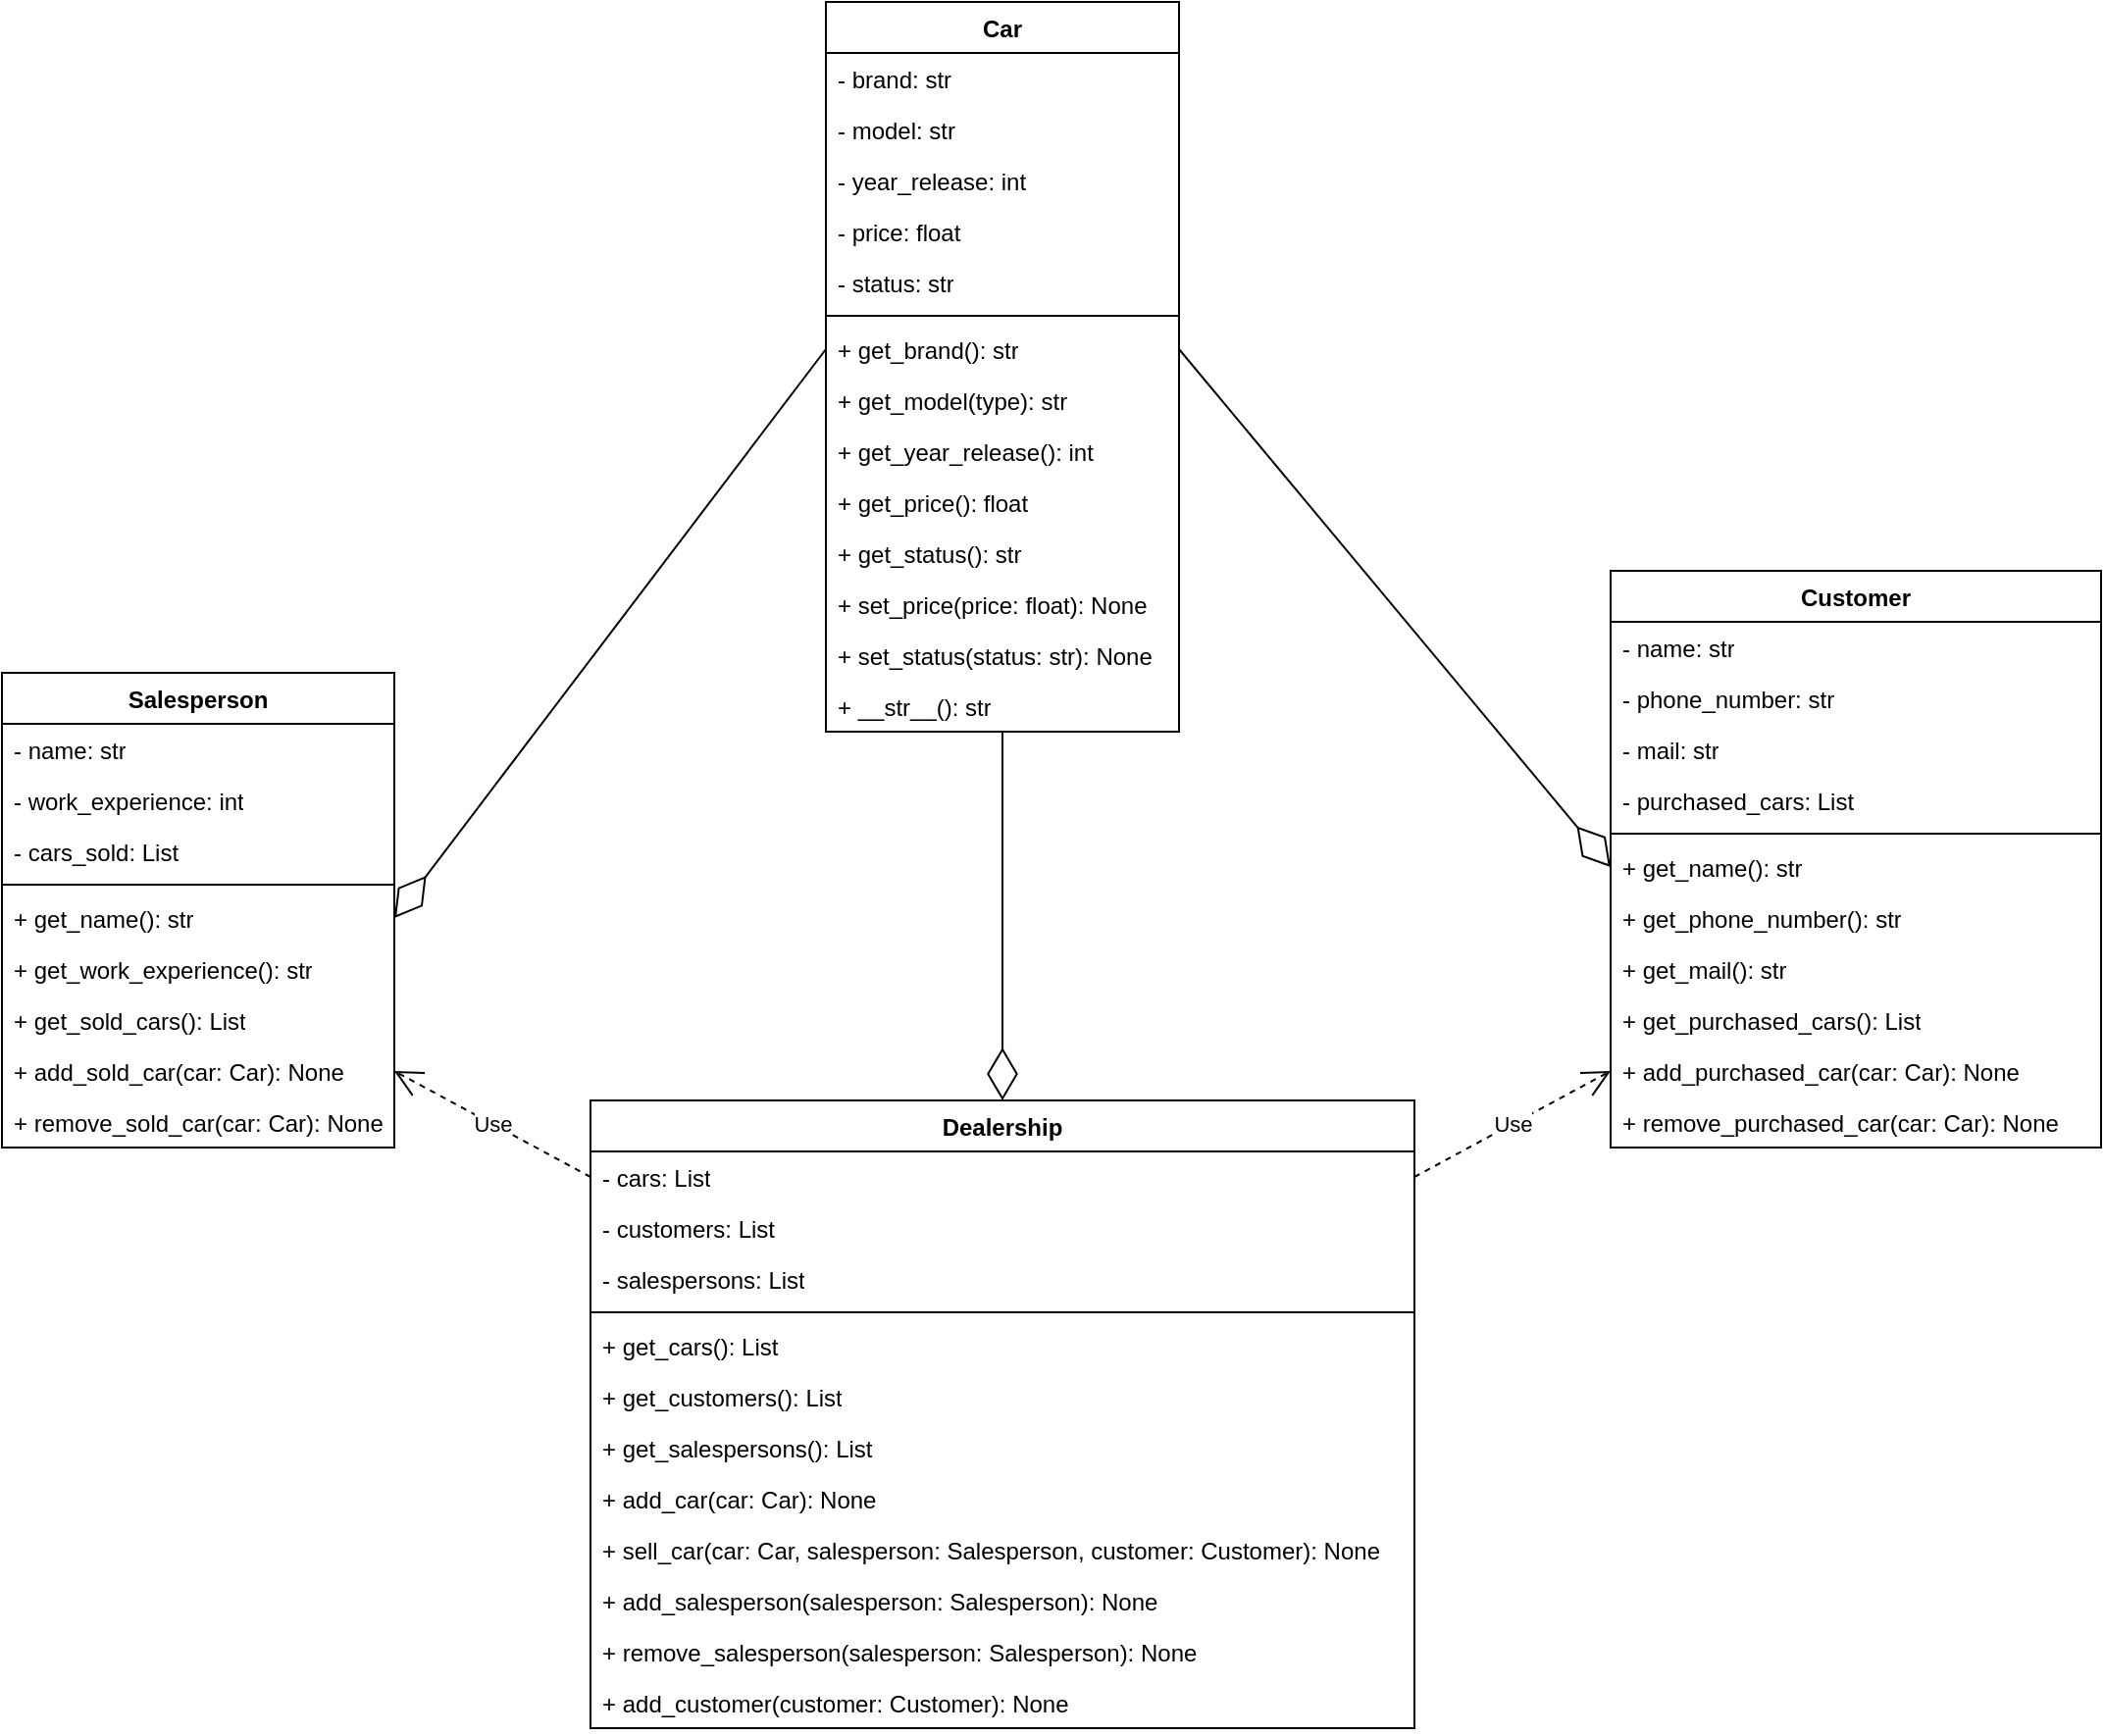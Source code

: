 <mxfile version="22.1.22" type="embed">
  <diagram id="C5RBs43oDa-KdzZeNtuy" name="Page-1">
    <mxGraphModel dx="664" dy="557" grid="1" gridSize="10" guides="1" tooltips="1" connect="1" arrows="1" fold="1" page="1" pageScale="1" pageWidth="827" pageHeight="1169" math="0" shadow="0">
      <root>
        <mxCell id="WIyWlLk6GJQsqaUBKTNV-0" />
        <mxCell id="WIyWlLk6GJQsqaUBKTNV-1" parent="WIyWlLk6GJQsqaUBKTNV-0" />
        <mxCell id="G-cImqvUI_Jfm8yB0Jbo-0" value="Car" style="swimlane;fontStyle=1;align=center;verticalAlign=top;childLayout=stackLayout;horizontal=1;startSize=26;horizontalStack=0;resizeParent=1;resizeParentMax=0;resizeLast=0;collapsible=1;marginBottom=0;whiteSpace=wrap;html=1;" parent="WIyWlLk6GJQsqaUBKTNV-1" vertex="1">
          <mxGeometry x="540" y="140" width="180" height="372" as="geometry" />
        </mxCell>
        <mxCell id="G-cImqvUI_Jfm8yB0Jbo-16" value="- brand: str" style="text;strokeColor=none;fillColor=none;align=left;verticalAlign=top;spacingLeft=4;spacingRight=4;overflow=hidden;rotatable=0;points=[[0,0.5],[1,0.5]];portConstraint=eastwest;whiteSpace=wrap;html=1;" parent="G-cImqvUI_Jfm8yB0Jbo-0" vertex="1">
          <mxGeometry y="26" width="180" height="26" as="geometry" />
        </mxCell>
        <mxCell id="G-cImqvUI_Jfm8yB0Jbo-18" value="- model: str" style="text;strokeColor=none;fillColor=none;align=left;verticalAlign=top;spacingLeft=4;spacingRight=4;overflow=hidden;rotatable=0;points=[[0,0.5],[1,0.5]];portConstraint=eastwest;whiteSpace=wrap;html=1;" parent="G-cImqvUI_Jfm8yB0Jbo-0" vertex="1">
          <mxGeometry y="52" width="180" height="26" as="geometry" />
        </mxCell>
        <mxCell id="G-cImqvUI_Jfm8yB0Jbo-17" value="- year_release: int" style="text;strokeColor=none;fillColor=none;align=left;verticalAlign=top;spacingLeft=4;spacingRight=4;overflow=hidden;rotatable=0;points=[[0,0.5],[1,0.5]];portConstraint=eastwest;whiteSpace=wrap;html=1;" parent="G-cImqvUI_Jfm8yB0Jbo-0" vertex="1">
          <mxGeometry y="78" width="180" height="26" as="geometry" />
        </mxCell>
        <mxCell id="G-cImqvUI_Jfm8yB0Jbo-19" value="- price: float" style="text;strokeColor=none;fillColor=none;align=left;verticalAlign=top;spacingLeft=4;spacingRight=4;overflow=hidden;rotatable=0;points=[[0,0.5],[1,0.5]];portConstraint=eastwest;whiteSpace=wrap;html=1;" parent="G-cImqvUI_Jfm8yB0Jbo-0" vertex="1">
          <mxGeometry y="104" width="180" height="26" as="geometry" />
        </mxCell>
        <mxCell id="G-cImqvUI_Jfm8yB0Jbo-1" value="- status: str" style="text;strokeColor=none;fillColor=none;align=left;verticalAlign=top;spacingLeft=4;spacingRight=4;overflow=hidden;rotatable=0;points=[[0,0.5],[1,0.5]];portConstraint=eastwest;whiteSpace=wrap;html=1;" parent="G-cImqvUI_Jfm8yB0Jbo-0" vertex="1">
          <mxGeometry y="130" width="180" height="26" as="geometry" />
        </mxCell>
        <mxCell id="G-cImqvUI_Jfm8yB0Jbo-2" value="" style="line;strokeWidth=1;fillColor=none;align=left;verticalAlign=middle;spacingTop=-1;spacingLeft=3;spacingRight=3;rotatable=0;labelPosition=right;points=[];portConstraint=eastwest;strokeColor=inherit;" parent="G-cImqvUI_Jfm8yB0Jbo-0" vertex="1">
          <mxGeometry y="156" width="180" height="8" as="geometry" />
        </mxCell>
        <mxCell id="G-cImqvUI_Jfm8yB0Jbo-3" value="+ get_brand(): str" style="text;strokeColor=none;fillColor=none;align=left;verticalAlign=top;spacingLeft=4;spacingRight=4;overflow=hidden;rotatable=0;points=[[0,0.5],[1,0.5]];portConstraint=eastwest;whiteSpace=wrap;html=1;" parent="G-cImqvUI_Jfm8yB0Jbo-0" vertex="1">
          <mxGeometry y="164" width="180" height="26" as="geometry" />
        </mxCell>
        <mxCell id="G-cImqvUI_Jfm8yB0Jbo-20" value="+ get_model(type):&amp;nbsp;&lt;span style=&quot;background-color: initial;&quot;&gt;str&lt;/span&gt;&lt;span style=&quot;background-color: initial; white-space: pre;&quot;&gt;&#x9;&lt;/span&gt;&lt;span style=&quot;background-color: initial; white-space: pre;&quot;&gt;&#x9;&lt;/span&gt;" style="text;strokeColor=none;fillColor=none;align=left;verticalAlign=top;spacingLeft=4;spacingRight=4;overflow=hidden;rotatable=0;points=[[0,0.5],[1,0.5]];portConstraint=eastwest;whiteSpace=wrap;html=1;" parent="G-cImqvUI_Jfm8yB0Jbo-0" vertex="1">
          <mxGeometry y="190" width="180" height="26" as="geometry" />
        </mxCell>
        <mxCell id="G-cImqvUI_Jfm8yB0Jbo-21" value="+ get_year_release(): int&lt;span style=&quot;white-space: pre;&quot;&gt;&#x9;&lt;span style=&quot;white-space: pre;&quot;&gt;&#x9;&lt;/span&gt;&lt;/span&gt;" style="text;strokeColor=none;fillColor=none;align=left;verticalAlign=top;spacingLeft=4;spacingRight=4;overflow=hidden;rotatable=0;points=[[0,0.5],[1,0.5]];portConstraint=eastwest;whiteSpace=wrap;html=1;" parent="G-cImqvUI_Jfm8yB0Jbo-0" vertex="1">
          <mxGeometry y="216" width="180" height="26" as="geometry" />
        </mxCell>
        <mxCell id="G-cImqvUI_Jfm8yB0Jbo-22" value="+ get_price(): float" style="text;strokeColor=none;fillColor=none;align=left;verticalAlign=top;spacingLeft=4;spacingRight=4;overflow=hidden;rotatable=0;points=[[0,0.5],[1,0.5]];portConstraint=eastwest;whiteSpace=wrap;html=1;" parent="G-cImqvUI_Jfm8yB0Jbo-0" vertex="1">
          <mxGeometry y="242" width="180" height="26" as="geometry" />
        </mxCell>
        <mxCell id="G-cImqvUI_Jfm8yB0Jbo-23" value="+ get_status(): str" style="text;strokeColor=none;fillColor=none;align=left;verticalAlign=top;spacingLeft=4;spacingRight=4;overflow=hidden;rotatable=0;points=[[0,0.5],[1,0.5]];portConstraint=eastwest;whiteSpace=wrap;html=1;" parent="G-cImqvUI_Jfm8yB0Jbo-0" vertex="1">
          <mxGeometry y="268" width="180" height="26" as="geometry" />
        </mxCell>
        <mxCell id="G-cImqvUI_Jfm8yB0Jbo-24" value="+ set_price(price: float): None" style="text;strokeColor=none;fillColor=none;align=left;verticalAlign=top;spacingLeft=4;spacingRight=4;overflow=hidden;rotatable=0;points=[[0,0.5],[1,0.5]];portConstraint=eastwest;whiteSpace=wrap;html=1;" parent="G-cImqvUI_Jfm8yB0Jbo-0" vertex="1">
          <mxGeometry y="294" width="180" height="26" as="geometry" />
        </mxCell>
        <mxCell id="G-cImqvUI_Jfm8yB0Jbo-25" value="+ set_status(status: str): None" style="text;strokeColor=none;fillColor=none;align=left;verticalAlign=top;spacingLeft=4;spacingRight=4;overflow=hidden;rotatable=0;points=[[0,0.5],[1,0.5]];portConstraint=eastwest;whiteSpace=wrap;html=1;" parent="G-cImqvUI_Jfm8yB0Jbo-0" vertex="1">
          <mxGeometry y="320" width="180" height="26" as="geometry" />
        </mxCell>
        <mxCell id="G-cImqvUI_Jfm8yB0Jbo-58" value="+ __str__(): str" style="text;strokeColor=none;fillColor=none;align=left;verticalAlign=top;spacingLeft=4;spacingRight=4;overflow=hidden;rotatable=0;points=[[0,0.5],[1,0.5]];portConstraint=eastwest;whiteSpace=wrap;html=1;" parent="G-cImqvUI_Jfm8yB0Jbo-0" vertex="1">
          <mxGeometry y="346" width="180" height="26" as="geometry" />
        </mxCell>
        <mxCell id="G-cImqvUI_Jfm8yB0Jbo-4" value="Salesperson" style="swimlane;fontStyle=1;align=center;verticalAlign=top;childLayout=stackLayout;horizontal=1;startSize=26;horizontalStack=0;resizeParent=1;resizeParentMax=0;resizeLast=0;collapsible=1;marginBottom=0;whiteSpace=wrap;html=1;" parent="WIyWlLk6GJQsqaUBKTNV-1" vertex="1">
          <mxGeometry x="120" y="482" width="200" height="242" as="geometry" />
        </mxCell>
        <mxCell id="G-cImqvUI_Jfm8yB0Jbo-5" value="- name: str" style="text;strokeColor=none;fillColor=none;align=left;verticalAlign=top;spacingLeft=4;spacingRight=4;overflow=hidden;rotatable=0;points=[[0,0.5],[1,0.5]];portConstraint=eastwest;whiteSpace=wrap;html=1;" parent="G-cImqvUI_Jfm8yB0Jbo-4" vertex="1">
          <mxGeometry y="26" width="200" height="26" as="geometry" />
        </mxCell>
        <mxCell id="G-cImqvUI_Jfm8yB0Jbo-27" value="- work_experience: int" style="text;strokeColor=none;fillColor=none;align=left;verticalAlign=top;spacingLeft=4;spacingRight=4;overflow=hidden;rotatable=0;points=[[0,0.5],[1,0.5]];portConstraint=eastwest;whiteSpace=wrap;html=1;" parent="G-cImqvUI_Jfm8yB0Jbo-4" vertex="1">
          <mxGeometry y="52" width="200" height="26" as="geometry" />
        </mxCell>
        <mxCell id="G-cImqvUI_Jfm8yB0Jbo-26" value="- cars_sold: List" style="text;strokeColor=none;fillColor=none;align=left;verticalAlign=top;spacingLeft=4;spacingRight=4;overflow=hidden;rotatable=0;points=[[0,0.5],[1,0.5]];portConstraint=eastwest;whiteSpace=wrap;html=1;" parent="G-cImqvUI_Jfm8yB0Jbo-4" vertex="1">
          <mxGeometry y="78" width="200" height="26" as="geometry" />
        </mxCell>
        <mxCell id="G-cImqvUI_Jfm8yB0Jbo-6" value="" style="line;strokeWidth=1;fillColor=none;align=left;verticalAlign=middle;spacingTop=-1;spacingLeft=3;spacingRight=3;rotatable=0;labelPosition=right;points=[];portConstraint=eastwest;strokeColor=inherit;" parent="G-cImqvUI_Jfm8yB0Jbo-4" vertex="1">
          <mxGeometry y="104" width="200" height="8" as="geometry" />
        </mxCell>
        <mxCell id="G-cImqvUI_Jfm8yB0Jbo-7" value="+ get_name(): str" style="text;strokeColor=none;fillColor=none;align=left;verticalAlign=top;spacingLeft=4;spacingRight=4;overflow=hidden;rotatable=0;points=[[0,0.5],[1,0.5]];portConstraint=eastwest;whiteSpace=wrap;html=1;" parent="G-cImqvUI_Jfm8yB0Jbo-4" vertex="1">
          <mxGeometry y="112" width="200" height="26" as="geometry" />
        </mxCell>
        <mxCell id="G-cImqvUI_Jfm8yB0Jbo-28" value="+ get_work_experience(): str" style="text;strokeColor=none;fillColor=none;align=left;verticalAlign=top;spacingLeft=4;spacingRight=4;overflow=hidden;rotatable=0;points=[[0,0.5],[1,0.5]];portConstraint=eastwest;whiteSpace=wrap;html=1;" parent="G-cImqvUI_Jfm8yB0Jbo-4" vertex="1">
          <mxGeometry y="138" width="200" height="26" as="geometry" />
        </mxCell>
        <mxCell id="G-cImqvUI_Jfm8yB0Jbo-29" value="+ get_sold_cars(): List" style="text;strokeColor=none;fillColor=none;align=left;verticalAlign=top;spacingLeft=4;spacingRight=4;overflow=hidden;rotatable=0;points=[[0,0.5],[1,0.5]];portConstraint=eastwest;whiteSpace=wrap;html=1;" parent="G-cImqvUI_Jfm8yB0Jbo-4" vertex="1">
          <mxGeometry y="164" width="200" height="26" as="geometry" />
        </mxCell>
        <mxCell id="G-cImqvUI_Jfm8yB0Jbo-30" value="+ add_sold_car(car: Car): None" style="text;strokeColor=none;fillColor=none;align=left;verticalAlign=top;spacingLeft=4;spacingRight=4;overflow=hidden;rotatable=0;points=[[0,0.5],[1,0.5]];portConstraint=eastwest;whiteSpace=wrap;html=1;" parent="G-cImqvUI_Jfm8yB0Jbo-4" vertex="1">
          <mxGeometry y="190" width="200" height="26" as="geometry" />
        </mxCell>
        <mxCell id="G-cImqvUI_Jfm8yB0Jbo-31" value="+ remove_sold_car(car: Car): None" style="text;strokeColor=none;fillColor=none;align=left;verticalAlign=top;spacingLeft=4;spacingRight=4;overflow=hidden;rotatable=0;points=[[0,0.5],[1,0.5]];portConstraint=eastwest;whiteSpace=wrap;html=1;" parent="G-cImqvUI_Jfm8yB0Jbo-4" vertex="1">
          <mxGeometry y="216" width="200" height="26" as="geometry" />
        </mxCell>
        <mxCell id="G-cImqvUI_Jfm8yB0Jbo-8" value="Dealership" style="swimlane;fontStyle=1;align=center;verticalAlign=top;childLayout=stackLayout;horizontal=1;startSize=26;horizontalStack=0;resizeParent=1;resizeParentMax=0;resizeLast=0;collapsible=1;marginBottom=0;whiteSpace=wrap;html=1;" parent="WIyWlLk6GJQsqaUBKTNV-1" vertex="1">
          <mxGeometry x="420" y="700" width="420" height="320" as="geometry">
            <mxRectangle x="460" y="700" width="100" height="30" as="alternateBounds" />
          </mxGeometry>
        </mxCell>
        <mxCell id="G-cImqvUI_Jfm8yB0Jbo-9" value="- cars: List" style="text;strokeColor=none;fillColor=none;align=left;verticalAlign=top;spacingLeft=4;spacingRight=4;overflow=hidden;rotatable=0;points=[[0,0.5],[1,0.5]];portConstraint=eastwest;whiteSpace=wrap;html=1;" parent="G-cImqvUI_Jfm8yB0Jbo-8" vertex="1">
          <mxGeometry y="26" width="420" height="26" as="geometry" />
        </mxCell>
        <mxCell id="G-cImqvUI_Jfm8yB0Jbo-40" value="- customers: List" style="text;strokeColor=none;fillColor=none;align=left;verticalAlign=top;spacingLeft=4;spacingRight=4;overflow=hidden;rotatable=0;points=[[0,0.5],[1,0.5]];portConstraint=eastwest;whiteSpace=wrap;html=1;" parent="G-cImqvUI_Jfm8yB0Jbo-8" vertex="1">
          <mxGeometry y="52" width="420" height="26" as="geometry" />
        </mxCell>
        <mxCell id="G-cImqvUI_Jfm8yB0Jbo-41" value="- salespersons: List" style="text;strokeColor=none;fillColor=none;align=left;verticalAlign=top;spacingLeft=4;spacingRight=4;overflow=hidden;rotatable=0;points=[[0,0.5],[1,0.5]];portConstraint=eastwest;whiteSpace=wrap;html=1;" parent="G-cImqvUI_Jfm8yB0Jbo-8" vertex="1">
          <mxGeometry y="78" width="420" height="26" as="geometry" />
        </mxCell>
        <mxCell id="G-cImqvUI_Jfm8yB0Jbo-10" value="" style="line;strokeWidth=1;fillColor=none;align=left;verticalAlign=middle;spacingTop=-1;spacingLeft=3;spacingRight=3;rotatable=0;labelPosition=right;points=[];portConstraint=eastwest;strokeColor=inherit;" parent="G-cImqvUI_Jfm8yB0Jbo-8" vertex="1">
          <mxGeometry y="104" width="420" height="8" as="geometry" />
        </mxCell>
        <mxCell id="G-cImqvUI_Jfm8yB0Jbo-11" value="+ get_cars(): List" style="text;strokeColor=none;fillColor=none;align=left;verticalAlign=top;spacingLeft=4;spacingRight=4;overflow=hidden;rotatable=0;points=[[0,0.5],[1,0.5]];portConstraint=eastwest;whiteSpace=wrap;html=1;" parent="G-cImqvUI_Jfm8yB0Jbo-8" vertex="1">
          <mxGeometry y="112" width="420" height="26" as="geometry" />
        </mxCell>
        <mxCell id="G-cImqvUI_Jfm8yB0Jbo-42" value="+ get_customers(): List" style="text;strokeColor=none;fillColor=none;align=left;verticalAlign=top;spacingLeft=4;spacingRight=4;overflow=hidden;rotatable=0;points=[[0,0.5],[1,0.5]];portConstraint=eastwest;whiteSpace=wrap;html=1;" parent="G-cImqvUI_Jfm8yB0Jbo-8" vertex="1">
          <mxGeometry y="138" width="420" height="26" as="geometry" />
        </mxCell>
        <mxCell id="G-cImqvUI_Jfm8yB0Jbo-43" value="+ get_salespersons(): List" style="text;strokeColor=none;fillColor=none;align=left;verticalAlign=top;spacingLeft=4;spacingRight=4;overflow=hidden;rotatable=0;points=[[0,0.5],[1,0.5]];portConstraint=eastwest;whiteSpace=wrap;html=1;" parent="G-cImqvUI_Jfm8yB0Jbo-8" vertex="1">
          <mxGeometry y="164" width="420" height="26" as="geometry" />
        </mxCell>
        <mxCell id="G-cImqvUI_Jfm8yB0Jbo-44" value="+ add_car(car: Car): None" style="text;strokeColor=none;fillColor=none;align=left;verticalAlign=top;spacingLeft=4;spacingRight=4;overflow=hidden;rotatable=0;points=[[0,0.5],[1,0.5]];portConstraint=eastwest;whiteSpace=wrap;html=1;" parent="G-cImqvUI_Jfm8yB0Jbo-8" vertex="1">
          <mxGeometry y="190" width="420" height="26" as="geometry" />
        </mxCell>
        <mxCell id="G-cImqvUI_Jfm8yB0Jbo-48" value="+ sell_car(car: Car, salesperson: Salesperson, customer: Customer): None" style="text;strokeColor=none;fillColor=none;align=left;verticalAlign=top;spacingLeft=4;spacingRight=4;overflow=hidden;rotatable=0;points=[[0,0.5],[1,0.5]];portConstraint=eastwest;whiteSpace=wrap;html=1;" parent="G-cImqvUI_Jfm8yB0Jbo-8" vertex="1">
          <mxGeometry y="216" width="420" height="26" as="geometry" />
        </mxCell>
        <mxCell id="G-cImqvUI_Jfm8yB0Jbo-45" value="+ add_salesperson(salesperson: Salesperson): None" style="text;strokeColor=none;fillColor=none;align=left;verticalAlign=top;spacingLeft=4;spacingRight=4;overflow=hidden;rotatable=0;points=[[0,0.5],[1,0.5]];portConstraint=eastwest;whiteSpace=wrap;html=1;" parent="G-cImqvUI_Jfm8yB0Jbo-8" vertex="1">
          <mxGeometry y="242" width="420" height="26" as="geometry" />
        </mxCell>
        <mxCell id="G-cImqvUI_Jfm8yB0Jbo-47" value="+ remove_salesperson(salesperson: Salesperson): None" style="text;strokeColor=none;fillColor=none;align=left;verticalAlign=top;spacingLeft=4;spacingRight=4;overflow=hidden;rotatable=0;points=[[0,0.5],[1,0.5]];portConstraint=eastwest;whiteSpace=wrap;html=1;" parent="G-cImqvUI_Jfm8yB0Jbo-8" vertex="1">
          <mxGeometry y="268" width="420" height="26" as="geometry" />
        </mxCell>
        <mxCell id="G-cImqvUI_Jfm8yB0Jbo-46" value="+ add_customer(customer: Customer): None" style="text;strokeColor=none;fillColor=none;align=left;verticalAlign=top;spacingLeft=4;spacingRight=4;overflow=hidden;rotatable=0;points=[[0,0.5],[1,0.5]];portConstraint=eastwest;whiteSpace=wrap;html=1;" parent="G-cImqvUI_Jfm8yB0Jbo-8" vertex="1">
          <mxGeometry y="294" width="420" height="26" as="geometry" />
        </mxCell>
        <mxCell id="G-cImqvUI_Jfm8yB0Jbo-12" value="Customer" style="swimlane;fontStyle=1;align=center;verticalAlign=top;childLayout=stackLayout;horizontal=1;startSize=26;horizontalStack=0;resizeParent=1;resizeParentMax=0;resizeLast=0;collapsible=1;marginBottom=0;whiteSpace=wrap;html=1;" parent="WIyWlLk6GJQsqaUBKTNV-1" vertex="1">
          <mxGeometry x="940" y="430" width="250" height="294" as="geometry" />
        </mxCell>
        <mxCell id="G-cImqvUI_Jfm8yB0Jbo-13" value="- name: str" style="text;strokeColor=none;fillColor=none;align=left;verticalAlign=top;spacingLeft=4;spacingRight=4;overflow=hidden;rotatable=0;points=[[0,0.5],[1,0.5]];portConstraint=eastwest;whiteSpace=wrap;html=1;" parent="G-cImqvUI_Jfm8yB0Jbo-12" vertex="1">
          <mxGeometry y="26" width="250" height="26" as="geometry" />
        </mxCell>
        <mxCell id="G-cImqvUI_Jfm8yB0Jbo-32" value="- phone_number: str" style="text;strokeColor=none;fillColor=none;align=left;verticalAlign=top;spacingLeft=4;spacingRight=4;overflow=hidden;rotatable=0;points=[[0,0.5],[1,0.5]];portConstraint=eastwest;whiteSpace=wrap;html=1;" parent="G-cImqvUI_Jfm8yB0Jbo-12" vertex="1">
          <mxGeometry y="52" width="250" height="26" as="geometry" />
        </mxCell>
        <mxCell id="G-cImqvUI_Jfm8yB0Jbo-33" value="- mail: str" style="text;strokeColor=none;fillColor=none;align=left;verticalAlign=top;spacingLeft=4;spacingRight=4;overflow=hidden;rotatable=0;points=[[0,0.5],[1,0.5]];portConstraint=eastwest;whiteSpace=wrap;html=1;" parent="G-cImqvUI_Jfm8yB0Jbo-12" vertex="1">
          <mxGeometry y="78" width="250" height="26" as="geometry" />
        </mxCell>
        <mxCell id="G-cImqvUI_Jfm8yB0Jbo-34" value="- purchased_cars: List" style="text;strokeColor=none;fillColor=none;align=left;verticalAlign=top;spacingLeft=4;spacingRight=4;overflow=hidden;rotatable=0;points=[[0,0.5],[1,0.5]];portConstraint=eastwest;whiteSpace=wrap;html=1;" parent="G-cImqvUI_Jfm8yB0Jbo-12" vertex="1">
          <mxGeometry y="104" width="250" height="26" as="geometry" />
        </mxCell>
        <mxCell id="G-cImqvUI_Jfm8yB0Jbo-14" value="" style="line;strokeWidth=1;fillColor=none;align=left;verticalAlign=middle;spacingTop=-1;spacingLeft=3;spacingRight=3;rotatable=0;labelPosition=right;points=[];portConstraint=eastwest;strokeColor=inherit;" parent="G-cImqvUI_Jfm8yB0Jbo-12" vertex="1">
          <mxGeometry y="130" width="250" height="8" as="geometry" />
        </mxCell>
        <mxCell id="G-cImqvUI_Jfm8yB0Jbo-15" value="+ get_name(): str" style="text;strokeColor=none;fillColor=none;align=left;verticalAlign=top;spacingLeft=4;spacingRight=4;overflow=hidden;rotatable=0;points=[[0,0.5],[1,0.5]];portConstraint=eastwest;whiteSpace=wrap;html=1;" parent="G-cImqvUI_Jfm8yB0Jbo-12" vertex="1">
          <mxGeometry y="138" width="250" height="26" as="geometry" />
        </mxCell>
        <mxCell id="G-cImqvUI_Jfm8yB0Jbo-35" value="+ get_phone_number(): str" style="text;strokeColor=none;fillColor=none;align=left;verticalAlign=top;spacingLeft=4;spacingRight=4;overflow=hidden;rotatable=0;points=[[0,0.5],[1,0.5]];portConstraint=eastwest;whiteSpace=wrap;html=1;" parent="G-cImqvUI_Jfm8yB0Jbo-12" vertex="1">
          <mxGeometry y="164" width="250" height="26" as="geometry" />
        </mxCell>
        <mxCell id="G-cImqvUI_Jfm8yB0Jbo-36" value="+ get_mail(): str" style="text;strokeColor=none;fillColor=none;align=left;verticalAlign=top;spacingLeft=4;spacingRight=4;overflow=hidden;rotatable=0;points=[[0,0.5],[1,0.5]];portConstraint=eastwest;whiteSpace=wrap;html=1;" parent="G-cImqvUI_Jfm8yB0Jbo-12" vertex="1">
          <mxGeometry y="190" width="250" height="26" as="geometry" />
        </mxCell>
        <mxCell id="G-cImqvUI_Jfm8yB0Jbo-37" value="+ get_purchased_cars(): List" style="text;strokeColor=none;fillColor=none;align=left;verticalAlign=top;spacingLeft=4;spacingRight=4;overflow=hidden;rotatable=0;points=[[0,0.5],[1,0.5]];portConstraint=eastwest;whiteSpace=wrap;html=1;" parent="G-cImqvUI_Jfm8yB0Jbo-12" vertex="1">
          <mxGeometry y="216" width="250" height="26" as="geometry" />
        </mxCell>
        <mxCell id="G-cImqvUI_Jfm8yB0Jbo-38" value="+ add_purchased_car(car: Car): None" style="text;strokeColor=none;fillColor=none;align=left;verticalAlign=top;spacingLeft=4;spacingRight=4;overflow=hidden;rotatable=0;points=[[0,0.5],[1,0.5]];portConstraint=eastwest;whiteSpace=wrap;html=1;" parent="G-cImqvUI_Jfm8yB0Jbo-12" vertex="1">
          <mxGeometry y="242" width="250" height="26" as="geometry" />
        </mxCell>
        <mxCell id="G-cImqvUI_Jfm8yB0Jbo-39" value="+ remove_purchased_car(car: Car): None" style="text;strokeColor=none;fillColor=none;align=left;verticalAlign=top;spacingLeft=4;spacingRight=4;overflow=hidden;rotatable=0;points=[[0,0.5],[1,0.5]];portConstraint=eastwest;whiteSpace=wrap;html=1;" parent="G-cImqvUI_Jfm8yB0Jbo-12" vertex="1">
          <mxGeometry y="268" width="250" height="26" as="geometry" />
        </mxCell>
        <mxCell id="G-cImqvUI_Jfm8yB0Jbo-50" value="" style="endArrow=diamondThin;endFill=0;endSize=24;html=1;rounded=0;entryX=1;entryY=0.5;entryDx=0;entryDy=0;exitX=0;exitY=0.5;exitDx=0;exitDy=0;" parent="WIyWlLk6GJQsqaUBKTNV-1" source="G-cImqvUI_Jfm8yB0Jbo-3" target="G-cImqvUI_Jfm8yB0Jbo-7" edge="1">
          <mxGeometry width="160" relative="1" as="geometry">
            <mxPoint x="340" y="340" as="sourcePoint" />
            <mxPoint x="500" y="340" as="targetPoint" />
          </mxGeometry>
        </mxCell>
        <mxCell id="G-cImqvUI_Jfm8yB0Jbo-51" value="" style="endArrow=diamondThin;endFill=0;endSize=24;html=1;rounded=0;exitX=1;exitY=0.5;exitDx=0;exitDy=0;entryX=0;entryY=0.5;entryDx=0;entryDy=0;" parent="WIyWlLk6GJQsqaUBKTNV-1" source="G-cImqvUI_Jfm8yB0Jbo-3" target="G-cImqvUI_Jfm8yB0Jbo-15" edge="1">
          <mxGeometry width="160" relative="1" as="geometry">
            <mxPoint x="750" y="520" as="sourcePoint" />
            <mxPoint x="910" y="520" as="targetPoint" />
          </mxGeometry>
        </mxCell>
        <mxCell id="V7U8acgpuYUI3i6r_gWB-0" value="Use" style="endArrow=open;endSize=12;dashed=1;html=1;rounded=0;entryX=1;entryY=0.5;entryDx=0;entryDy=0;exitX=0;exitY=0.5;exitDx=0;exitDy=0;" parent="WIyWlLk6GJQsqaUBKTNV-1" source="G-cImqvUI_Jfm8yB0Jbo-9" target="G-cImqvUI_Jfm8yB0Jbo-30" edge="1">
          <mxGeometry width="160" relative="1" as="geometry">
            <mxPoint x="220" y="830" as="sourcePoint" />
            <mxPoint x="380" y="830" as="targetPoint" />
          </mxGeometry>
        </mxCell>
        <mxCell id="V7U8acgpuYUI3i6r_gWB-2" value="Use" style="endArrow=open;endSize=12;dashed=1;html=1;rounded=0;exitX=1;exitY=0.5;exitDx=0;exitDy=0;entryX=0;entryY=0.5;entryDx=0;entryDy=0;" parent="WIyWlLk6GJQsqaUBKTNV-1" source="G-cImqvUI_Jfm8yB0Jbo-9" target="G-cImqvUI_Jfm8yB0Jbo-38" edge="1">
          <mxGeometry width="160" relative="1" as="geometry">
            <mxPoint x="810" y="640" as="sourcePoint" />
            <mxPoint x="970" y="640" as="targetPoint" />
          </mxGeometry>
        </mxCell>
        <mxCell id="EoiIWnebdPyCu49nb1Gj-0" value="" style="endArrow=diamondThin;endFill=0;endSize=24;html=1;rounded=0;entryX=0.5;entryY=0;entryDx=0;entryDy=0;" parent="WIyWlLk6GJQsqaUBKTNV-1" source="G-cImqvUI_Jfm8yB0Jbo-58" target="G-cImqvUI_Jfm8yB0Jbo-8" edge="1">
          <mxGeometry width="160" relative="1" as="geometry">
            <mxPoint x="580" y="590" as="sourcePoint" />
            <mxPoint x="740" y="590" as="targetPoint" />
          </mxGeometry>
        </mxCell>
      </root>
    </mxGraphModel>
  </diagram>
</mxfile>
